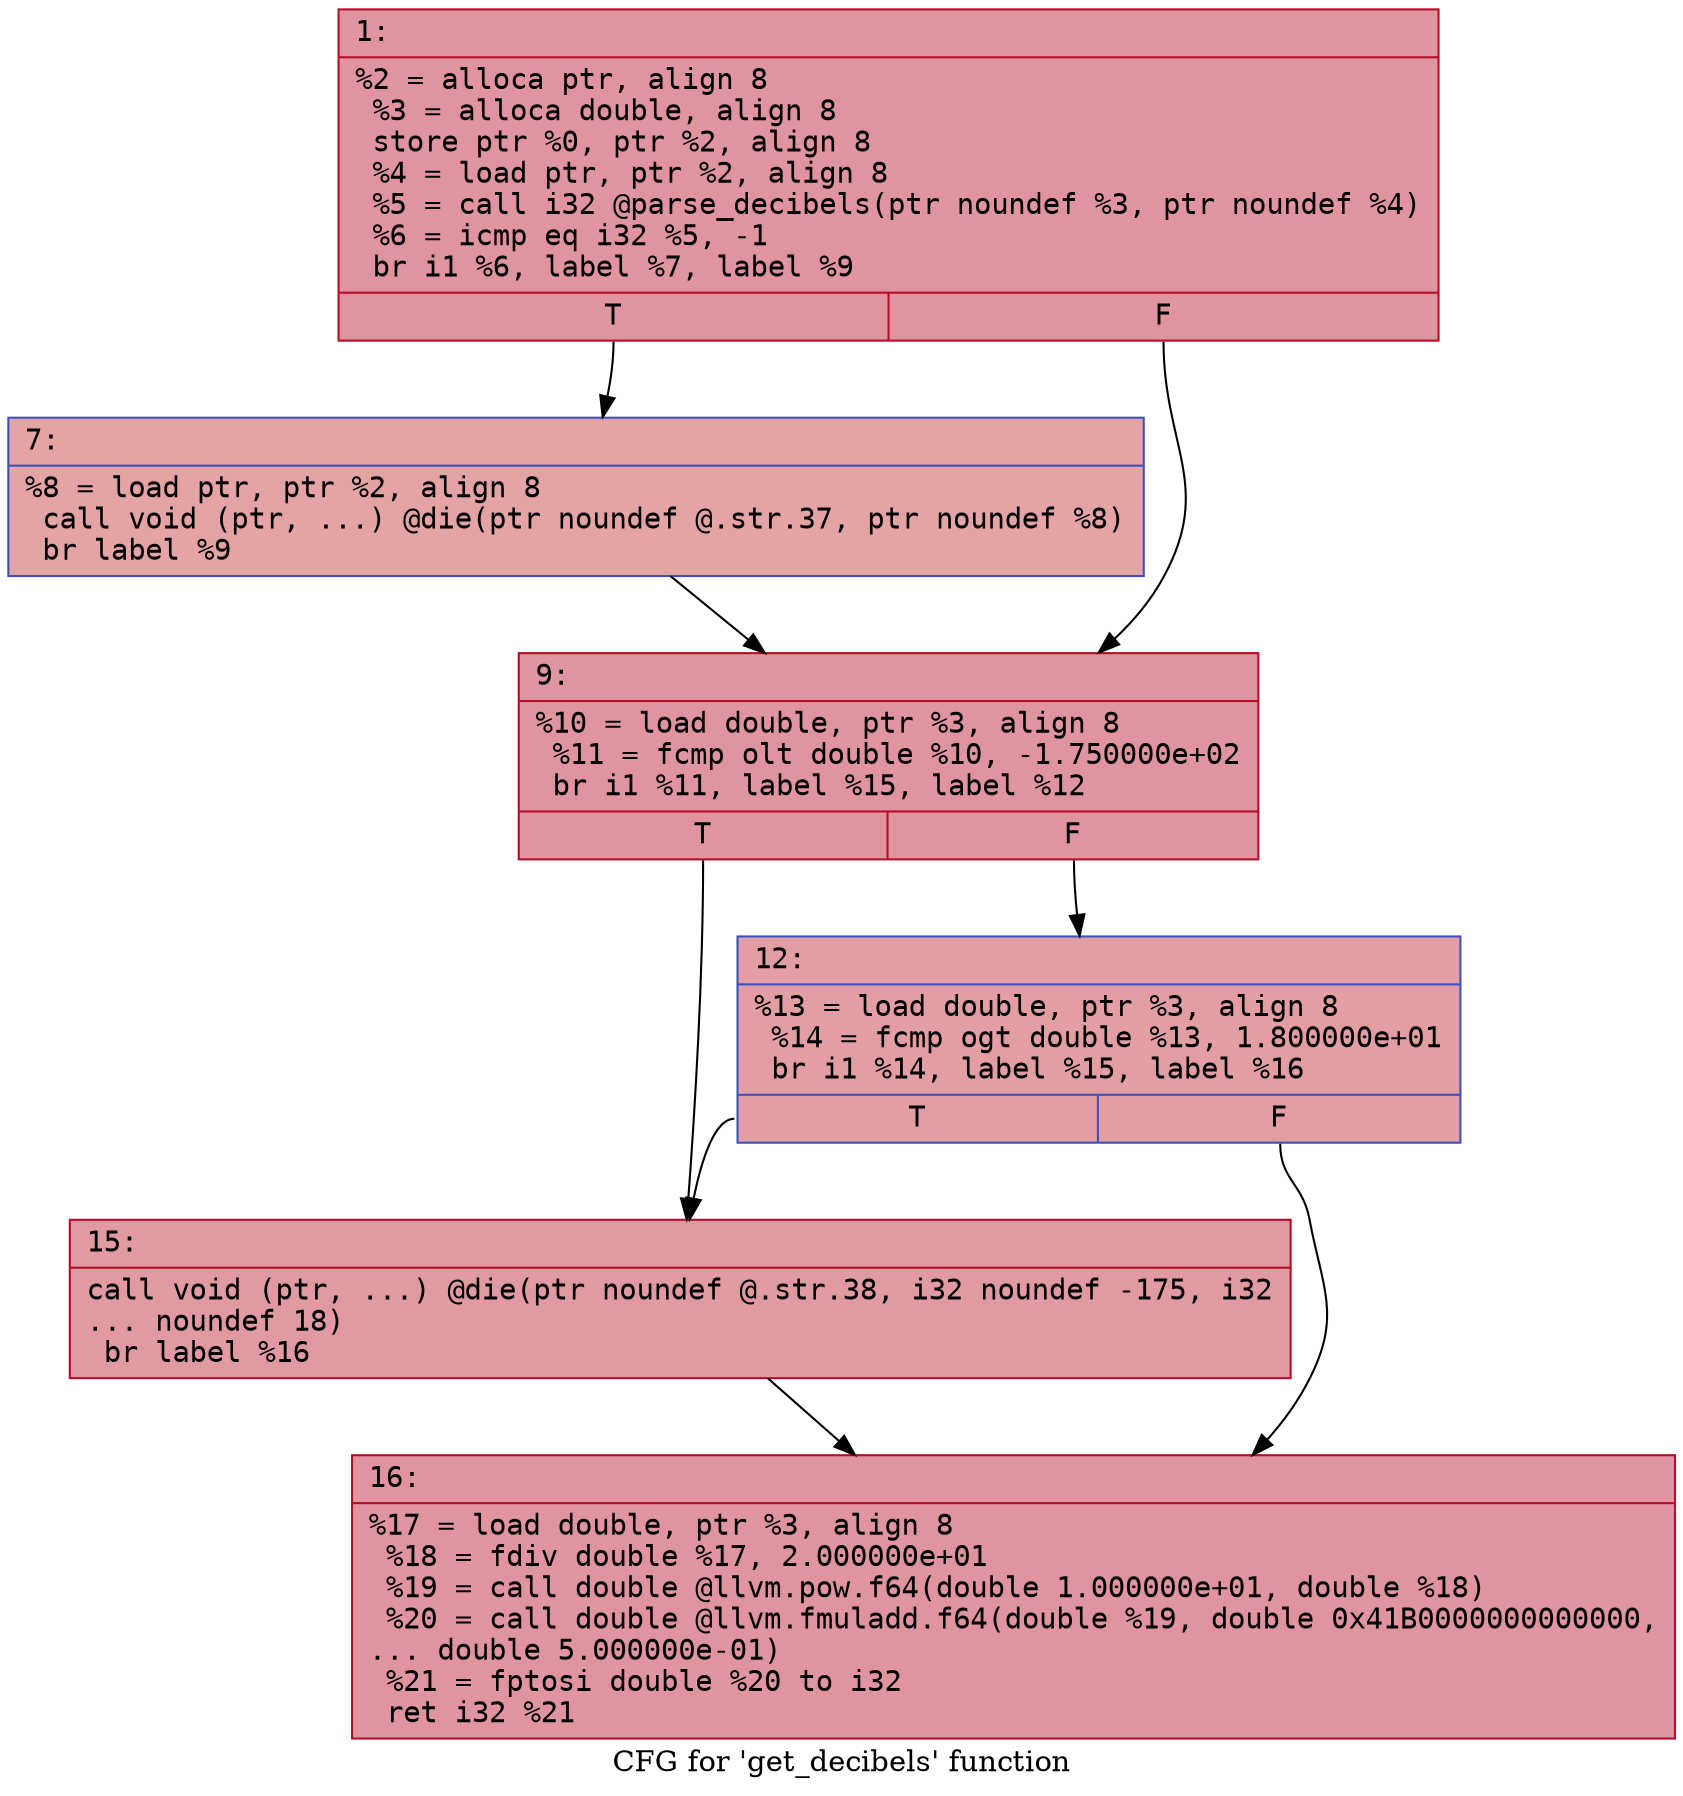 digraph "CFG for 'get_decibels' function" {
	label="CFG for 'get_decibels' function";

	Node0x600002e74140 [shape=record,color="#b70d28ff", style=filled, fillcolor="#b70d2870" fontname="Courier",label="{1:\l|  %2 = alloca ptr, align 8\l  %3 = alloca double, align 8\l  store ptr %0, ptr %2, align 8\l  %4 = load ptr, ptr %2, align 8\l  %5 = call i32 @parse_decibels(ptr noundef %3, ptr noundef %4)\l  %6 = icmp eq i32 %5, -1\l  br i1 %6, label %7, label %9\l|{<s0>T|<s1>F}}"];
	Node0x600002e74140:s0 -> Node0x600002e74190[tooltip="1 -> 7\nProbability 37.50%" ];
	Node0x600002e74140:s1 -> Node0x600002e741e0[tooltip="1 -> 9\nProbability 62.50%" ];
	Node0x600002e74190 [shape=record,color="#3d50c3ff", style=filled, fillcolor="#c32e3170" fontname="Courier",label="{7:\l|  %8 = load ptr, ptr %2, align 8\l  call void (ptr, ...) @die(ptr noundef @.str.37, ptr noundef %8)\l  br label %9\l}"];
	Node0x600002e74190 -> Node0x600002e741e0[tooltip="7 -> 9\nProbability 100.00%" ];
	Node0x600002e741e0 [shape=record,color="#b70d28ff", style=filled, fillcolor="#b70d2870" fontname="Courier",label="{9:\l|  %10 = load double, ptr %3, align 8\l  %11 = fcmp olt double %10, -1.750000e+02\l  br i1 %11, label %15, label %12\l|{<s0>T|<s1>F}}"];
	Node0x600002e741e0:s0 -> Node0x600002e74280[tooltip="9 -> 15\nProbability 50.00%" ];
	Node0x600002e741e0:s1 -> Node0x600002e74230[tooltip="9 -> 12\nProbability 50.00%" ];
	Node0x600002e74230 [shape=record,color="#3d50c3ff", style=filled, fillcolor="#be242e70" fontname="Courier",label="{12:\l|  %13 = load double, ptr %3, align 8\l  %14 = fcmp ogt double %13, 1.800000e+01\l  br i1 %14, label %15, label %16\l|{<s0>T|<s1>F}}"];
	Node0x600002e74230:s0 -> Node0x600002e74280[tooltip="12 -> 15\nProbability 50.00%" ];
	Node0x600002e74230:s1 -> Node0x600002e742d0[tooltip="12 -> 16\nProbability 50.00%" ];
	Node0x600002e74280 [shape=record,color="#b70d28ff", style=filled, fillcolor="#bb1b2c70" fontname="Courier",label="{15:\l|  call void (ptr, ...) @die(ptr noundef @.str.38, i32 noundef -175, i32\l... noundef 18)\l  br label %16\l}"];
	Node0x600002e74280 -> Node0x600002e742d0[tooltip="15 -> 16\nProbability 100.00%" ];
	Node0x600002e742d0 [shape=record,color="#b70d28ff", style=filled, fillcolor="#b70d2870" fontname="Courier",label="{16:\l|  %17 = load double, ptr %3, align 8\l  %18 = fdiv double %17, 2.000000e+01\l  %19 = call double @llvm.pow.f64(double 1.000000e+01, double %18)\l  %20 = call double @llvm.fmuladd.f64(double %19, double 0x41B0000000000000,\l... double 5.000000e-01)\l  %21 = fptosi double %20 to i32\l  ret i32 %21\l}"];
}
